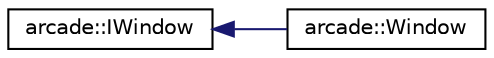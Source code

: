 digraph "Graphical Class Hierarchy"
{
 // LATEX_PDF_SIZE
  edge [fontname="Helvetica",fontsize="10",labelfontname="Helvetica",labelfontsize="10"];
  node [fontname="Helvetica",fontsize="10",shape=record];
  rankdir="LR";
  Node0 [label="arcade::IWindow",height=0.2,width=0.4,color="black", fillcolor="white", style="filled",URL="$classarcade_1_1_i_window.html",tooltip=" "];
  Node0 -> Node1 [dir="back",color="midnightblue",fontsize="10",style="solid",fontname="Helvetica"];
  Node1 [label="arcade::Window",height=0.2,width=0.4,color="black", fillcolor="white", style="filled",URL="$classarcade_1_1_window.html",tooltip=" "];
}
